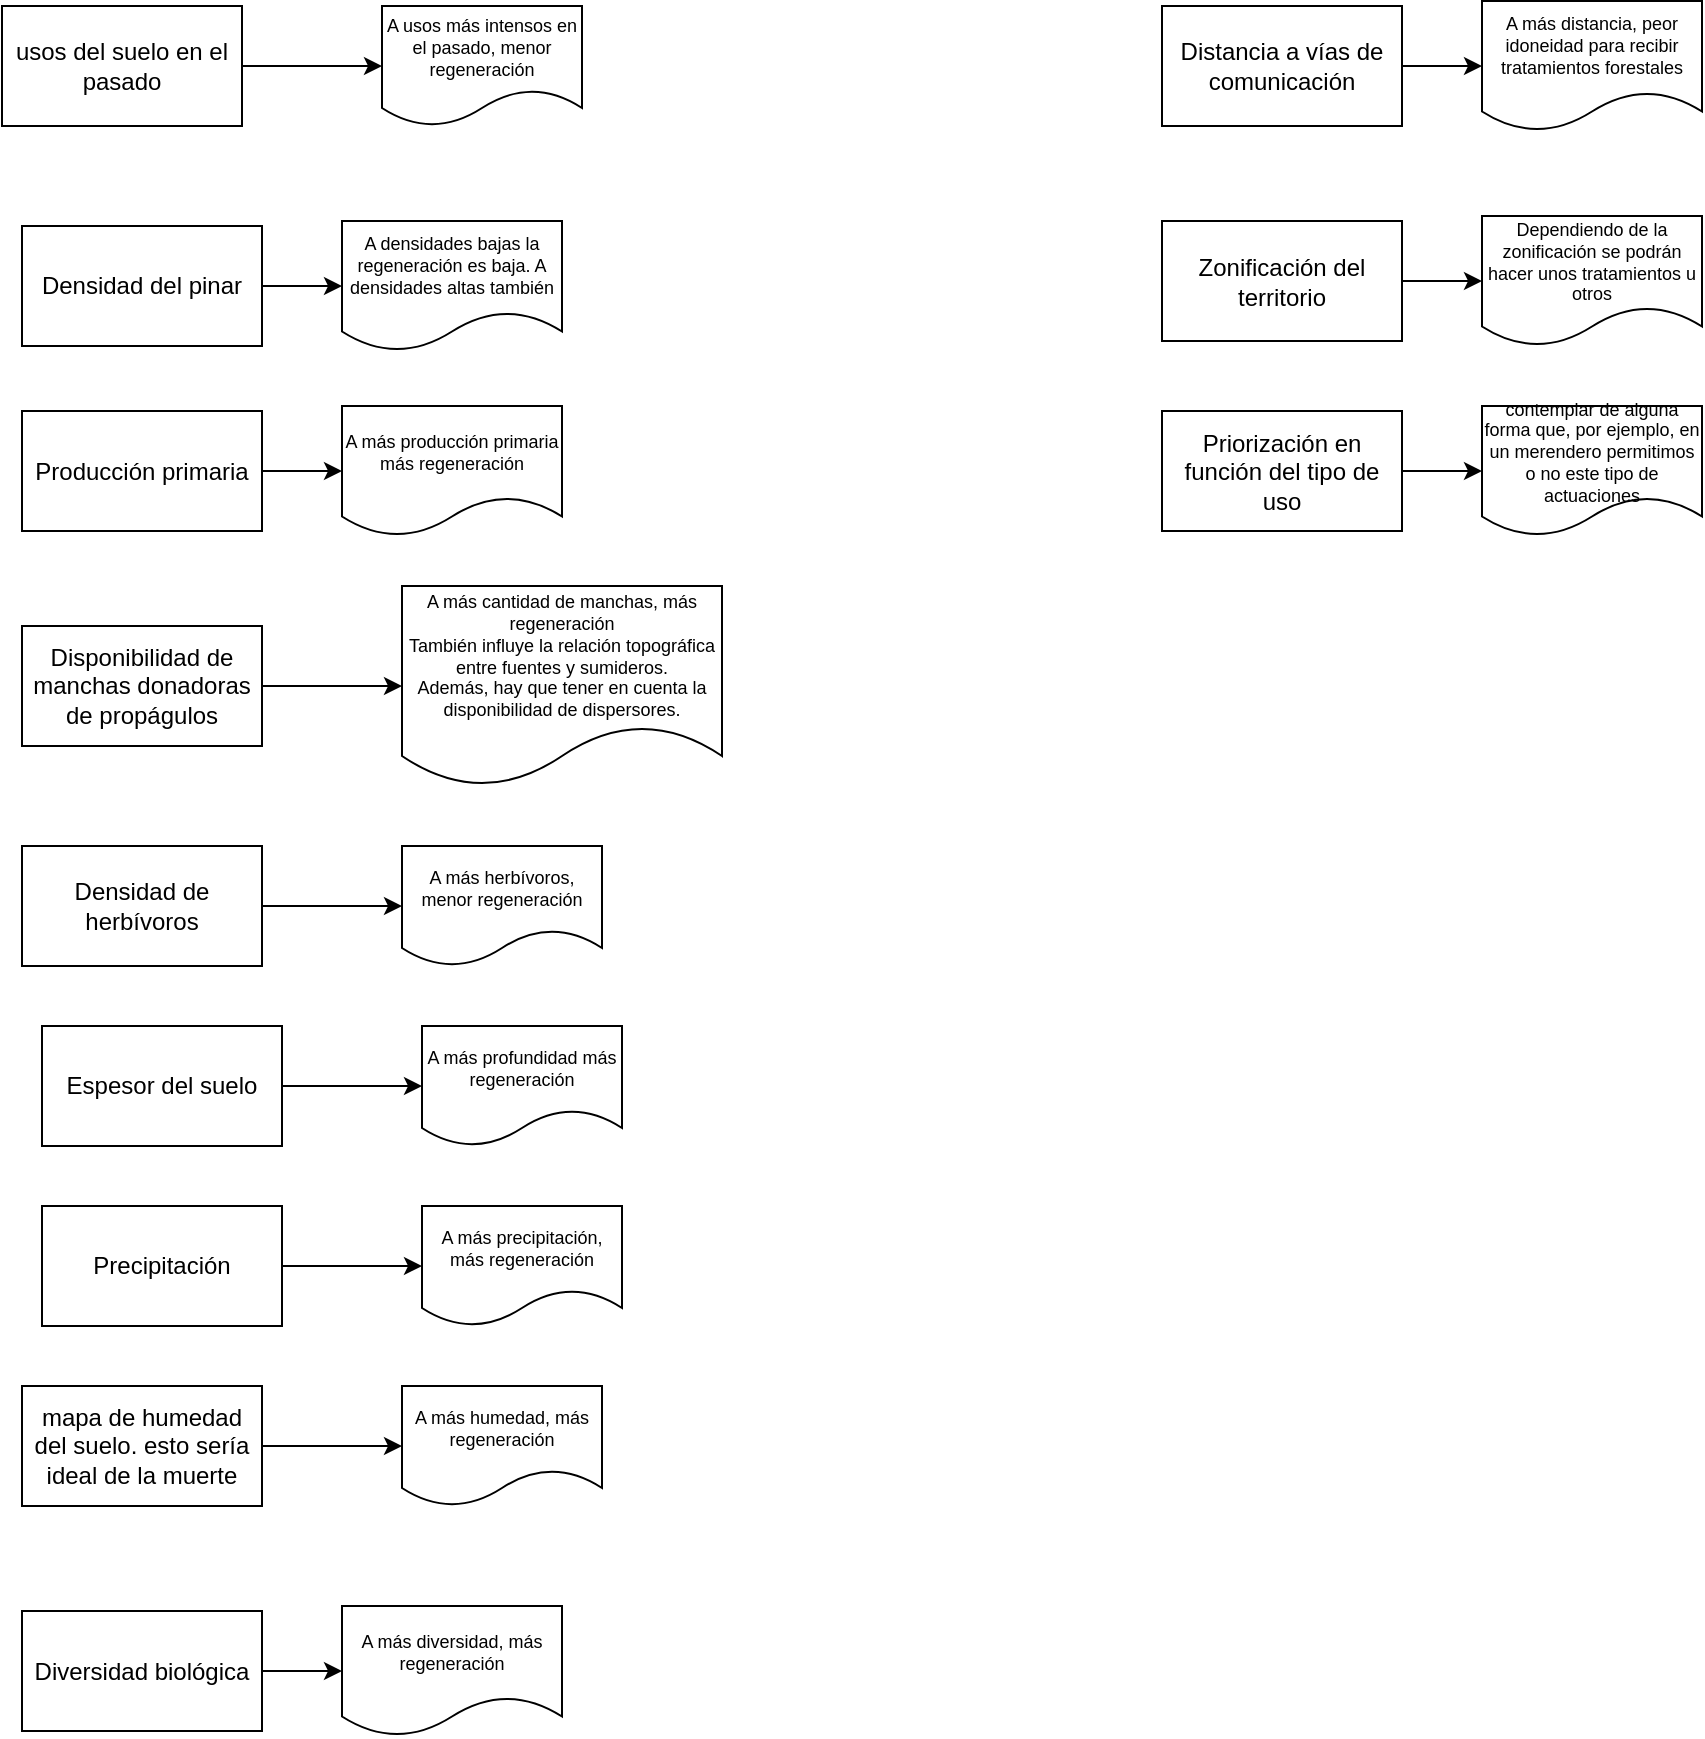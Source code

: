 <mxfile version="15.8.7" type="device"><diagram id="zoeDCg3-ON7Tf02RQwoO" name="Page-1"><mxGraphModel dx="405" dy="295" grid="1" gridSize="10" guides="1" tooltips="1" connect="1" arrows="1" fold="1" page="1" pageScale="1" pageWidth="2336" pageHeight="1654" math="0" shadow="0"><root><mxCell id="0"/><mxCell id="1" parent="0"/><mxCell id="kX_Qq_Wry41CvvW9d1eo-6" style="edgeStyle=orthogonalEdgeStyle;rounded=0;orthogonalLoop=1;jettySize=auto;html=1;entryX=0;entryY=0.5;entryDx=0;entryDy=0;fontSize=9;" edge="1" parent="1" source="kX_Qq_Wry41CvvW9d1eo-1" target="kX_Qq_Wry41CvvW9d1eo-5"><mxGeometry relative="1" as="geometry"/></mxCell><mxCell id="kX_Qq_Wry41CvvW9d1eo-1" value="Precipitación" style="rounded=0;whiteSpace=wrap;html=1;" vertex="1" parent="1"><mxGeometry x="400" y="770" width="120" height="60" as="geometry"/></mxCell><mxCell id="kX_Qq_Wry41CvvW9d1eo-4" style="edgeStyle=orthogonalEdgeStyle;rounded=0;orthogonalLoop=1;jettySize=auto;html=1;entryX=0;entryY=0.5;entryDx=0;entryDy=0;" edge="1" parent="1" source="kX_Qq_Wry41CvvW9d1eo-2" target="kX_Qq_Wry41CvvW9d1eo-3"><mxGeometry relative="1" as="geometry"/></mxCell><mxCell id="kX_Qq_Wry41CvvW9d1eo-2" value="Densidad del pinar" style="rounded=0;whiteSpace=wrap;html=1;" vertex="1" parent="1"><mxGeometry x="390" y="280" width="120" height="60" as="geometry"/></mxCell><mxCell id="kX_Qq_Wry41CvvW9d1eo-3" value="A densidades bajas la regeneración es baja. A densidades altas también" style="shape=document;whiteSpace=wrap;html=1;boundedLbl=1;fontSize=9;" vertex="1" parent="1"><mxGeometry x="550" y="277.5" width="110" height="65" as="geometry"/></mxCell><mxCell id="kX_Qq_Wry41CvvW9d1eo-5" value="A más precipitación, más regeneración" style="shape=document;whiteSpace=wrap;html=1;boundedLbl=1;fontSize=9;" vertex="1" parent="1"><mxGeometry x="590" y="770" width="100" height="60" as="geometry"/></mxCell><mxCell id="kX_Qq_Wry41CvvW9d1eo-7" style="edgeStyle=orthogonalEdgeStyle;rounded=0;orthogonalLoop=1;jettySize=auto;html=1;entryX=0;entryY=0.5;entryDx=0;entryDy=0;fontSize=9;" edge="1" parent="1" source="kX_Qq_Wry41CvvW9d1eo-8" target="kX_Qq_Wry41CvvW9d1eo-9"><mxGeometry relative="1" as="geometry"/></mxCell><mxCell id="kX_Qq_Wry41CvvW9d1eo-8" value="Disponibilidad de manchas donadoras de propágulos" style="rounded=0;whiteSpace=wrap;html=1;" vertex="1" parent="1"><mxGeometry x="390" y="480" width="120" height="60" as="geometry"/></mxCell><mxCell id="kX_Qq_Wry41CvvW9d1eo-9" value="A más cantidad de manchas, más regeneración&lt;br&gt;También influye la relación topográfica entre fuentes y sumideros.&lt;br&gt;Además, hay que tener en cuenta la disponibilidad de dispersores." style="shape=document;whiteSpace=wrap;html=1;boundedLbl=1;fontSize=9;" vertex="1" parent="1"><mxGeometry x="580" y="460" width="160" height="100" as="geometry"/></mxCell><mxCell id="kX_Qq_Wry41CvvW9d1eo-10" style="edgeStyle=orthogonalEdgeStyle;rounded=0;orthogonalLoop=1;jettySize=auto;html=1;entryX=0;entryY=0.5;entryDx=0;entryDy=0;fontSize=9;" edge="1" parent="1" source="kX_Qq_Wry41CvvW9d1eo-11" target="kX_Qq_Wry41CvvW9d1eo-12"><mxGeometry relative="1" as="geometry"/></mxCell><mxCell id="kX_Qq_Wry41CvvW9d1eo-11" value="Espesor del suelo" style="rounded=0;whiteSpace=wrap;html=1;" vertex="1" parent="1"><mxGeometry x="400" y="680" width="120" height="60" as="geometry"/></mxCell><mxCell id="kX_Qq_Wry41CvvW9d1eo-12" value="A más profundidad más regeneración" style="shape=document;whiteSpace=wrap;html=1;boundedLbl=1;fontSize=9;" vertex="1" parent="1"><mxGeometry x="590" y="680" width="100" height="60" as="geometry"/></mxCell><mxCell id="kX_Qq_Wry41CvvW9d1eo-13" style="edgeStyle=orthogonalEdgeStyle;rounded=0;orthogonalLoop=1;jettySize=auto;html=1;entryX=0;entryY=0.5;entryDx=0;entryDy=0;fontSize=9;" edge="1" parent="1" source="kX_Qq_Wry41CvvW9d1eo-14" target="kX_Qq_Wry41CvvW9d1eo-15"><mxGeometry relative="1" as="geometry"/></mxCell><mxCell id="kX_Qq_Wry41CvvW9d1eo-14" value="usos del suelo en el pasado" style="rounded=0;whiteSpace=wrap;html=1;" vertex="1" parent="1"><mxGeometry x="380" y="170" width="120" height="60" as="geometry"/></mxCell><mxCell id="kX_Qq_Wry41CvvW9d1eo-15" value="A usos más intensos en el pasado, menor regeneración" style="shape=document;whiteSpace=wrap;html=1;boundedLbl=1;fontSize=9;" vertex="1" parent="1"><mxGeometry x="570" y="170" width="100" height="60" as="geometry"/></mxCell><mxCell id="kX_Qq_Wry41CvvW9d1eo-16" style="edgeStyle=orthogonalEdgeStyle;rounded=0;orthogonalLoop=1;jettySize=auto;html=1;entryX=0;entryY=0.5;entryDx=0;entryDy=0;fontSize=9;" edge="1" parent="1" source="kX_Qq_Wry41CvvW9d1eo-17" target="kX_Qq_Wry41CvvW9d1eo-18"><mxGeometry relative="1" as="geometry"/></mxCell><mxCell id="kX_Qq_Wry41CvvW9d1eo-17" value="Densidad de herbívoros" style="rounded=0;whiteSpace=wrap;html=1;" vertex="1" parent="1"><mxGeometry x="390" y="590" width="120" height="60" as="geometry"/></mxCell><mxCell id="kX_Qq_Wry41CvvW9d1eo-18" value="A más herbívoros, menor regeneración" style="shape=document;whiteSpace=wrap;html=1;boundedLbl=1;fontSize=9;" vertex="1" parent="1"><mxGeometry x="580" y="590" width="100" height="60" as="geometry"/></mxCell><mxCell id="kX_Qq_Wry41CvvW9d1eo-19" style="edgeStyle=orthogonalEdgeStyle;rounded=0;orthogonalLoop=1;jettySize=auto;html=1;entryX=0;entryY=0.5;entryDx=0;entryDy=0;fontSize=9;" edge="1" parent="1" source="kX_Qq_Wry41CvvW9d1eo-20" target="kX_Qq_Wry41CvvW9d1eo-21"><mxGeometry relative="1" as="geometry"/></mxCell><mxCell id="kX_Qq_Wry41CvvW9d1eo-20" value="mapa de humedad del suelo. esto sería ideal de la muerte" style="rounded=0;whiteSpace=wrap;html=1;" vertex="1" parent="1"><mxGeometry x="390" y="860" width="120" height="60" as="geometry"/></mxCell><mxCell id="kX_Qq_Wry41CvvW9d1eo-21" value="A más humedad, más regeneración" style="shape=document;whiteSpace=wrap;html=1;boundedLbl=1;fontSize=9;" vertex="1" parent="1"><mxGeometry x="580" y="860" width="100" height="60" as="geometry"/></mxCell><mxCell id="kX_Qq_Wry41CvvW9d1eo-22" style="edgeStyle=orthogonalEdgeStyle;rounded=0;orthogonalLoop=1;jettySize=auto;html=1;entryX=0;entryY=0.5;entryDx=0;entryDy=0;" edge="1" parent="1" source="kX_Qq_Wry41CvvW9d1eo-23" target="kX_Qq_Wry41CvvW9d1eo-24"><mxGeometry relative="1" as="geometry"/></mxCell><mxCell id="kX_Qq_Wry41CvvW9d1eo-23" value="Producción primaria" style="rounded=0;whiteSpace=wrap;html=1;" vertex="1" parent="1"><mxGeometry x="390" y="372.5" width="120" height="60" as="geometry"/></mxCell><mxCell id="kX_Qq_Wry41CvvW9d1eo-24" value="A más producción primaria más regeneración" style="shape=document;whiteSpace=wrap;html=1;boundedLbl=1;fontSize=9;" vertex="1" parent="1"><mxGeometry x="550" y="370" width="110" height="65" as="geometry"/></mxCell><mxCell id="kX_Qq_Wry41CvvW9d1eo-25" style="edgeStyle=orthogonalEdgeStyle;rounded=0;orthogonalLoop=1;jettySize=auto;html=1;entryX=0;entryY=0.5;entryDx=0;entryDy=0;" edge="1" parent="1" source="kX_Qq_Wry41CvvW9d1eo-26" target="kX_Qq_Wry41CvvW9d1eo-27"><mxGeometry relative="1" as="geometry"/></mxCell><mxCell id="kX_Qq_Wry41CvvW9d1eo-26" value="Distancia a vías de comunicación" style="rounded=0;whiteSpace=wrap;html=1;" vertex="1" parent="1"><mxGeometry x="960" y="170" width="120" height="60" as="geometry"/></mxCell><mxCell id="kX_Qq_Wry41CvvW9d1eo-27" value="A más distancia, peor idoneidad para recibir tratamientos forestales" style="shape=document;whiteSpace=wrap;html=1;boundedLbl=1;fontSize=9;" vertex="1" parent="1"><mxGeometry x="1120" y="167.5" width="110" height="65" as="geometry"/></mxCell><mxCell id="kX_Qq_Wry41CvvW9d1eo-28" style="edgeStyle=orthogonalEdgeStyle;rounded=0;orthogonalLoop=1;jettySize=auto;html=1;entryX=0;entryY=0.5;entryDx=0;entryDy=0;" edge="1" parent="1" source="kX_Qq_Wry41CvvW9d1eo-29" target="kX_Qq_Wry41CvvW9d1eo-30"><mxGeometry relative="1" as="geometry"/></mxCell><mxCell id="kX_Qq_Wry41CvvW9d1eo-29" value="Zonificación del territorio" style="rounded=0;whiteSpace=wrap;html=1;" vertex="1" parent="1"><mxGeometry x="960" y="277.5" width="120" height="60" as="geometry"/></mxCell><mxCell id="kX_Qq_Wry41CvvW9d1eo-30" value="Dependiendo de la zonificación se podrán hacer unos tratamientos u otros" style="shape=document;whiteSpace=wrap;html=1;boundedLbl=1;fontSize=9;" vertex="1" parent="1"><mxGeometry x="1120" y="275" width="110" height="65" as="geometry"/></mxCell><mxCell id="kX_Qq_Wry41CvvW9d1eo-31" style="edgeStyle=orthogonalEdgeStyle;rounded=0;orthogonalLoop=1;jettySize=auto;html=1;entryX=0;entryY=0.5;entryDx=0;entryDy=0;" edge="1" parent="1" source="kX_Qq_Wry41CvvW9d1eo-32" target="kX_Qq_Wry41CvvW9d1eo-33"><mxGeometry relative="1" as="geometry"/></mxCell><mxCell id="kX_Qq_Wry41CvvW9d1eo-32" value="Priorización en función del tipo de uso" style="rounded=0;whiteSpace=wrap;html=1;" vertex="1" parent="1"><mxGeometry x="960" y="372.5" width="120" height="60" as="geometry"/></mxCell><mxCell id="kX_Qq_Wry41CvvW9d1eo-33" value="contemplar de alguna forma que, por ejemplo, en un merendero permitimos o no este tipo de actuaciones" style="shape=document;whiteSpace=wrap;html=1;boundedLbl=1;fontSize=9;" vertex="1" parent="1"><mxGeometry x="1120" y="370" width="110" height="65" as="geometry"/></mxCell><mxCell id="kX_Qq_Wry41CvvW9d1eo-34" style="edgeStyle=orthogonalEdgeStyle;rounded=0;orthogonalLoop=1;jettySize=auto;html=1;entryX=0;entryY=0.5;entryDx=0;entryDy=0;" edge="1" parent="1" source="kX_Qq_Wry41CvvW9d1eo-35" target="kX_Qq_Wry41CvvW9d1eo-36"><mxGeometry relative="1" as="geometry"/></mxCell><mxCell id="kX_Qq_Wry41CvvW9d1eo-35" value="Diversidad biológica" style="rounded=0;whiteSpace=wrap;html=1;" vertex="1" parent="1"><mxGeometry x="390" y="972.5" width="120" height="60" as="geometry"/></mxCell><mxCell id="kX_Qq_Wry41CvvW9d1eo-36" value="A más diversidad, más regeneración" style="shape=document;whiteSpace=wrap;html=1;boundedLbl=1;fontSize=9;" vertex="1" parent="1"><mxGeometry x="550" y="970" width="110" height="65" as="geometry"/></mxCell></root></mxGraphModel></diagram></mxfile>